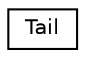 digraph "Graphical Class Hierarchy"
{
  edge [fontname="Helvetica",fontsize="10",labelfontname="Helvetica",labelfontsize="10"];
  node [fontname="Helvetica",fontsize="10",shape=record];
  rankdir="LR";
  Node0 [label="Tail",height=0.2,width=0.4,color="black", fillcolor="white", style="filled",URL="$classTail.html"];
}
